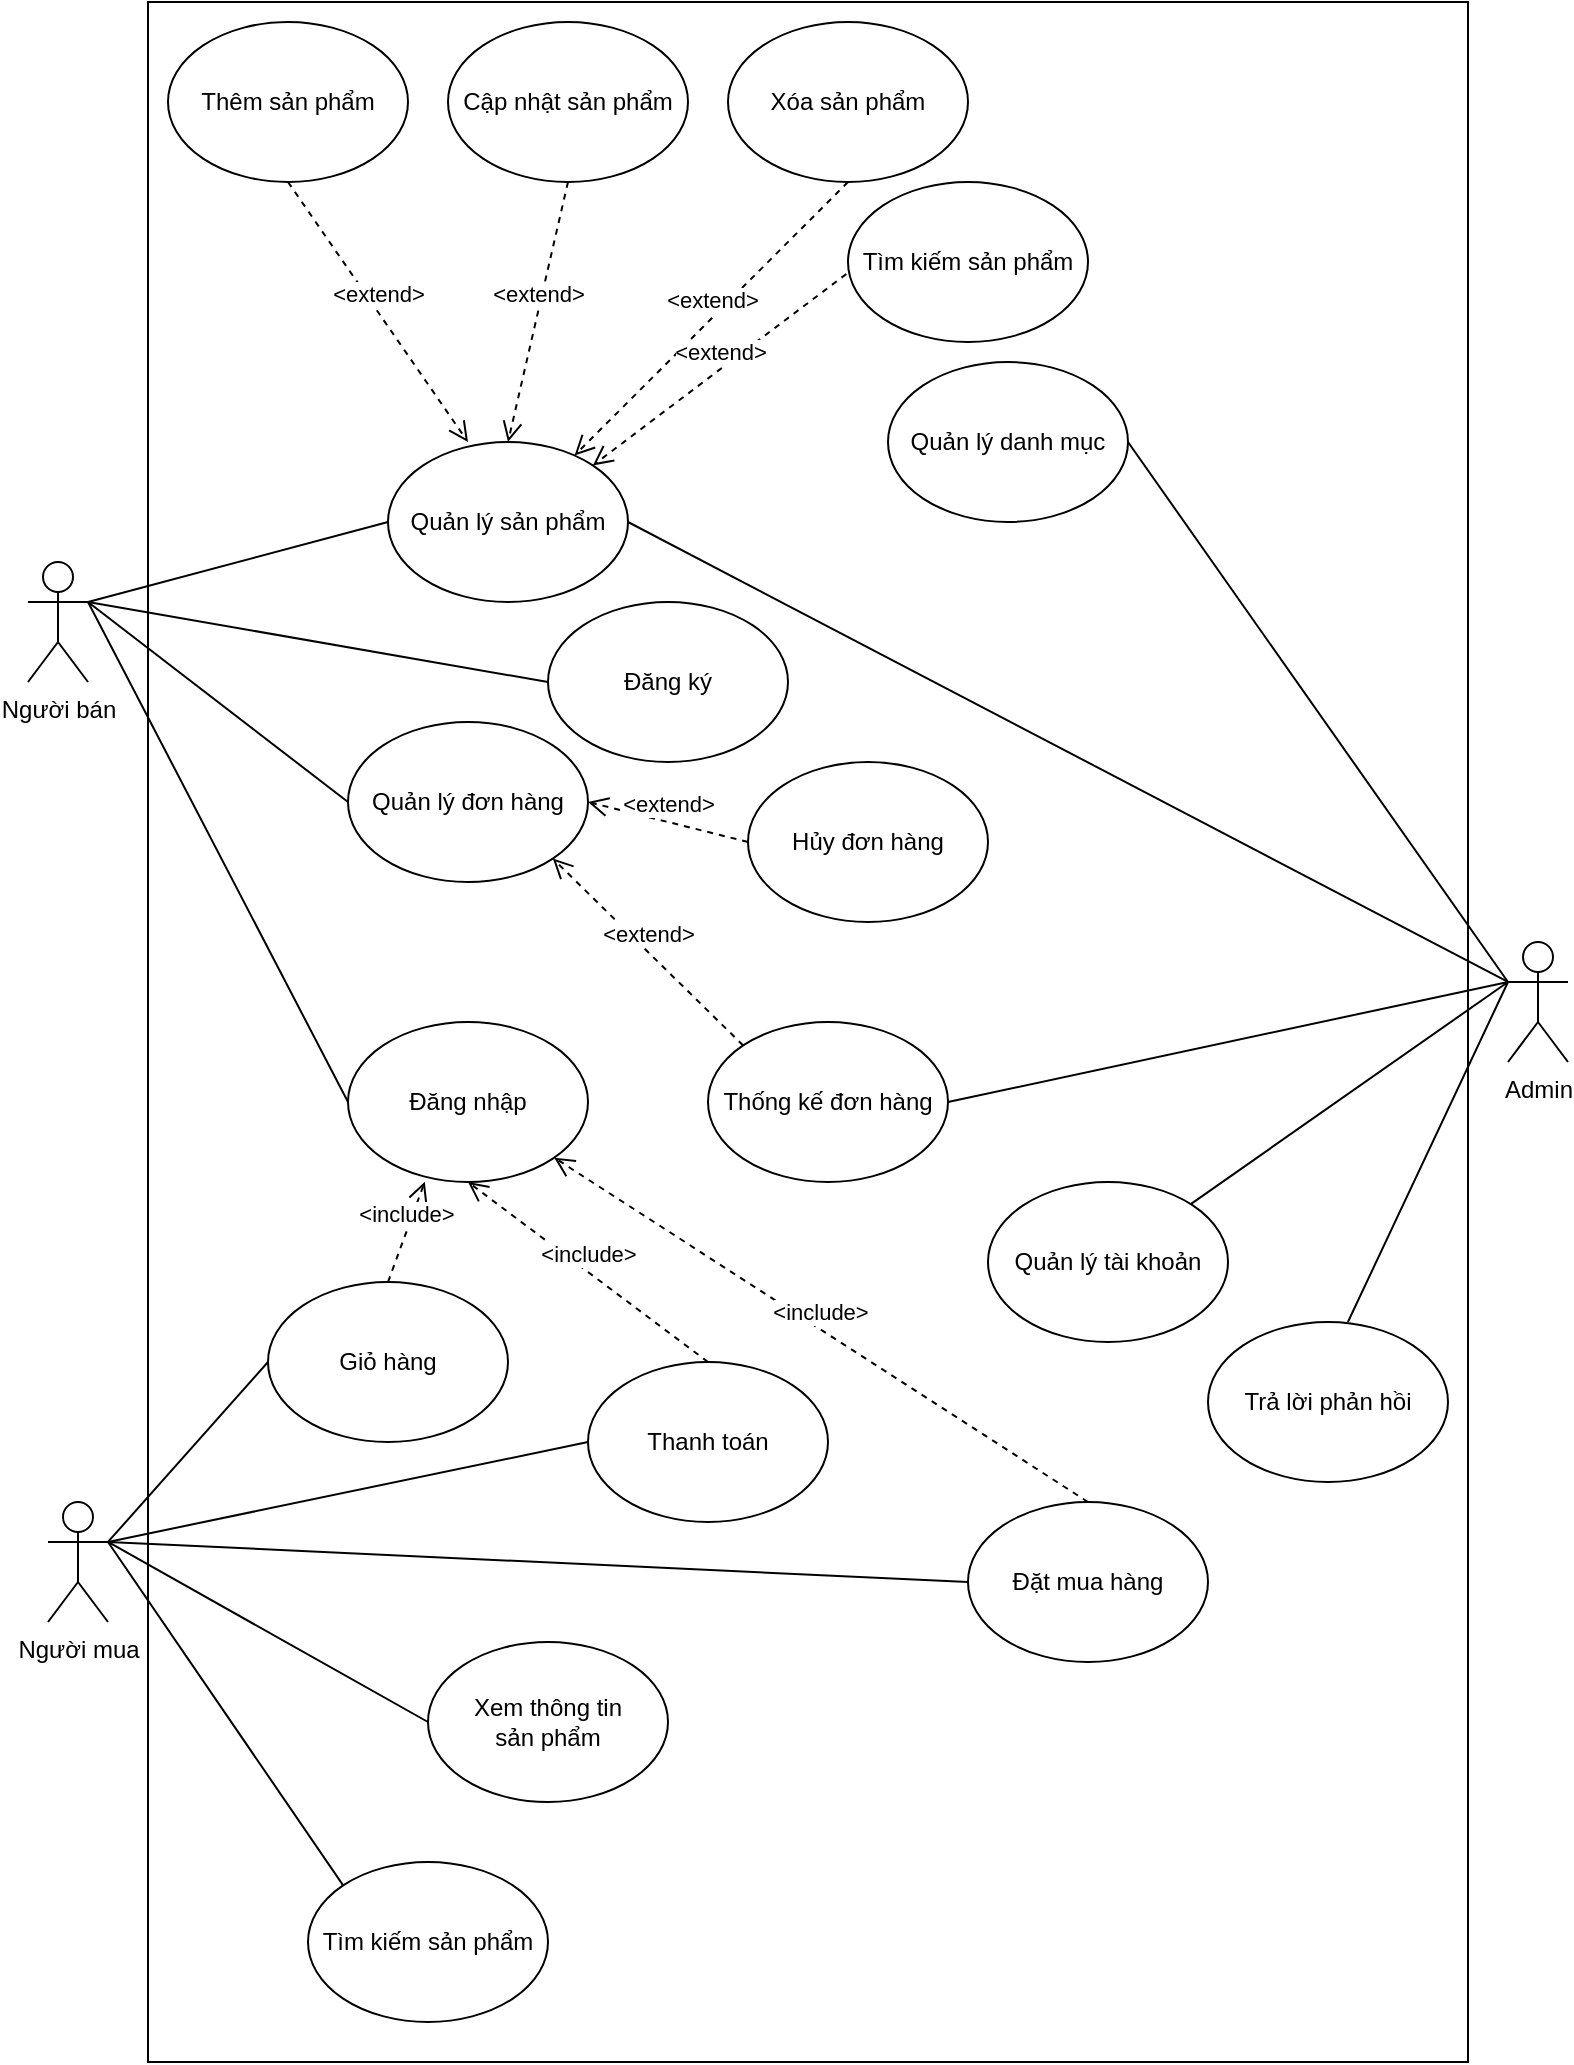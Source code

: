 <mxfile version="15.7.3" type="github">
  <diagram id="Er1QOgM8VE1BA-egS5IX" name="Page-1">
    <mxGraphModel dx="2370" dy="2328" grid="1" gridSize="10" guides="1" tooltips="1" connect="1" arrows="1" fold="1" page="1" pageScale="1" pageWidth="850" pageHeight="1100" math="0" shadow="0">
      <root>
        <mxCell id="0" />
        <mxCell id="1" parent="0" />
        <mxCell id="UiR4635PQUVuIgrAOcTd-1" value="Người bán" style="shape=umlActor;verticalLabelPosition=bottom;verticalAlign=top;html=1;outlineConnect=0;" vertex="1" parent="1">
          <mxGeometry x="40" y="120" width="30" height="60" as="geometry" />
        </mxCell>
        <mxCell id="UiR4635PQUVuIgrAOcTd-2" value="Đăng nhập" style="ellipse;whiteSpace=wrap;html=1;" vertex="1" parent="1">
          <mxGeometry x="200" y="350" width="120" height="80" as="geometry" />
        </mxCell>
        <mxCell id="UiR4635PQUVuIgrAOcTd-3" value="Quản lý sản phẩm" style="ellipse;whiteSpace=wrap;html=1;" vertex="1" parent="1">
          <mxGeometry x="220" y="60" width="120" height="80" as="geometry" />
        </mxCell>
        <mxCell id="UiR4635PQUVuIgrAOcTd-4" value="Quản lý đơn hàng" style="ellipse;whiteSpace=wrap;html=1;" vertex="1" parent="1">
          <mxGeometry x="200" y="200" width="120" height="80" as="geometry" />
        </mxCell>
        <mxCell id="UiR4635PQUVuIgrAOcTd-6" value="Quản lý danh mục" style="ellipse;whiteSpace=wrap;html=1;" vertex="1" parent="1">
          <mxGeometry x="470" y="20" width="120" height="80" as="geometry" />
        </mxCell>
        <mxCell id="UiR4635PQUVuIgrAOcTd-7" value="" style="endArrow=none;html=1;rounded=0;entryX=0;entryY=0.5;entryDx=0;entryDy=0;" edge="1" parent="1" target="UiR4635PQUVuIgrAOcTd-2">
          <mxGeometry width="50" height="50" relative="1" as="geometry">
            <mxPoint x="70" y="140" as="sourcePoint" />
            <mxPoint x="450" y="250" as="targetPoint" />
          </mxGeometry>
        </mxCell>
        <mxCell id="UiR4635PQUVuIgrAOcTd-8" value="" style="endArrow=none;html=1;rounded=0;entryX=0;entryY=0.5;entryDx=0;entryDy=0;" edge="1" parent="1" target="UiR4635PQUVuIgrAOcTd-3">
          <mxGeometry width="50" height="50" relative="1" as="geometry">
            <mxPoint x="70" y="140" as="sourcePoint" />
            <mxPoint x="450" y="250" as="targetPoint" />
          </mxGeometry>
        </mxCell>
        <mxCell id="UiR4635PQUVuIgrAOcTd-9" value="" style="endArrow=none;html=1;rounded=0;entryX=0;entryY=0.5;entryDx=0;entryDy=0;exitX=1;exitY=0.333;exitDx=0;exitDy=0;exitPerimeter=0;" edge="1" parent="1" source="UiR4635PQUVuIgrAOcTd-1" target="UiR4635PQUVuIgrAOcTd-4">
          <mxGeometry width="50" height="50" relative="1" as="geometry">
            <mxPoint x="400" y="300" as="sourcePoint" />
            <mxPoint x="450" y="250" as="targetPoint" />
          </mxGeometry>
        </mxCell>
        <mxCell id="UiR4635PQUVuIgrAOcTd-11" value="Người mua" style="shape=umlActor;verticalLabelPosition=bottom;verticalAlign=top;html=1;outlineConnect=0;" vertex="1" parent="1">
          <mxGeometry x="50" y="590" width="30" height="60" as="geometry" />
        </mxCell>
        <mxCell id="UiR4635PQUVuIgrAOcTd-12" value="Xem thông tin &lt;br&gt;sản phẩm" style="ellipse;whiteSpace=wrap;html=1;" vertex="1" parent="1">
          <mxGeometry x="240" y="660" width="120" height="80" as="geometry" />
        </mxCell>
        <mxCell id="UiR4635PQUVuIgrAOcTd-13" value="Giỏ hàng" style="ellipse;whiteSpace=wrap;html=1;" vertex="1" parent="1">
          <mxGeometry x="160" y="480" width="120" height="80" as="geometry" />
        </mxCell>
        <mxCell id="UiR4635PQUVuIgrAOcTd-14" value="Đặt mua hàng" style="ellipse;whiteSpace=wrap;html=1;" vertex="1" parent="1">
          <mxGeometry x="510" y="590" width="120" height="80" as="geometry" />
        </mxCell>
        <mxCell id="UiR4635PQUVuIgrAOcTd-15" value="Thanh toán" style="ellipse;whiteSpace=wrap;html=1;" vertex="1" parent="1">
          <mxGeometry x="320" y="520" width="120" height="80" as="geometry" />
        </mxCell>
        <mxCell id="UiR4635PQUVuIgrAOcTd-16" value="Tìm kiếm sản phẩm" style="ellipse;whiteSpace=wrap;html=1;" vertex="1" parent="1">
          <mxGeometry x="180" y="770" width="120" height="80" as="geometry" />
        </mxCell>
        <mxCell id="UiR4635PQUVuIgrAOcTd-17" value="Admin" style="shape=umlActor;verticalLabelPosition=bottom;verticalAlign=top;html=1;outlineConnect=0;" vertex="1" parent="1">
          <mxGeometry x="780" y="310" width="30" height="60" as="geometry" />
        </mxCell>
        <mxCell id="UiR4635PQUVuIgrAOcTd-18" value="" style="endArrow=none;html=1;rounded=0;entryX=1;entryY=0.5;entryDx=0;entryDy=0;exitX=0;exitY=0.333;exitDx=0;exitDy=0;exitPerimeter=0;" edge="1" parent="1" source="UiR4635PQUVuIgrAOcTd-17" target="UiR4635PQUVuIgrAOcTd-6">
          <mxGeometry width="50" height="50" relative="1" as="geometry">
            <mxPoint x="400" y="460" as="sourcePoint" />
            <mxPoint x="450" y="410" as="targetPoint" />
          </mxGeometry>
        </mxCell>
        <mxCell id="UiR4635PQUVuIgrAOcTd-19" value="Thêm sản phẩm" style="ellipse;whiteSpace=wrap;html=1;" vertex="1" parent="1">
          <mxGeometry x="110" y="-150" width="120" height="80" as="geometry" />
        </mxCell>
        <mxCell id="UiR4635PQUVuIgrAOcTd-22" value="&amp;lt;extend&amp;gt;" style="html=1;verticalAlign=bottom;endArrow=open;dashed=1;endSize=8;rounded=0;exitX=0.5;exitY=1;exitDx=0;exitDy=0;" edge="1" parent="1" source="UiR4635PQUVuIgrAOcTd-19">
          <mxGeometry relative="1" as="geometry">
            <mxPoint x="470" y="230" as="sourcePoint" />
            <mxPoint x="260" y="60" as="targetPoint" />
          </mxGeometry>
        </mxCell>
        <mxCell id="UiR4635PQUVuIgrAOcTd-23" value="Cập nhật sản phẩm" style="ellipse;whiteSpace=wrap;html=1;" vertex="1" parent="1">
          <mxGeometry x="250" y="-150" width="120" height="80" as="geometry" />
        </mxCell>
        <mxCell id="UiR4635PQUVuIgrAOcTd-24" value="&amp;lt;extend&amp;gt;" style="html=1;verticalAlign=bottom;endArrow=open;dashed=1;endSize=8;rounded=0;exitX=0.5;exitY=1;exitDx=0;exitDy=0;entryX=0.5;entryY=0;entryDx=0;entryDy=0;" edge="1" parent="1" source="UiR4635PQUVuIgrAOcTd-23" target="UiR4635PQUVuIgrAOcTd-3">
          <mxGeometry relative="1" as="geometry">
            <mxPoint x="470" y="230" as="sourcePoint" />
            <mxPoint x="260" y="60" as="targetPoint" />
          </mxGeometry>
        </mxCell>
        <mxCell id="UiR4635PQUVuIgrAOcTd-25" value="Xóa sản phẩm" style="ellipse;whiteSpace=wrap;html=1;" vertex="1" parent="1">
          <mxGeometry x="390" y="-150" width="120" height="80" as="geometry" />
        </mxCell>
        <mxCell id="UiR4635PQUVuIgrAOcTd-26" value="&amp;lt;extend&amp;gt;" style="html=1;verticalAlign=bottom;endArrow=open;dashed=1;endSize=8;rounded=0;exitX=0.5;exitY=1;exitDx=0;exitDy=0;" edge="1" parent="1" source="UiR4635PQUVuIgrAOcTd-25" target="UiR4635PQUVuIgrAOcTd-3">
          <mxGeometry relative="1" as="geometry">
            <mxPoint x="470" y="230" as="sourcePoint" />
            <mxPoint x="260" y="60" as="targetPoint" />
          </mxGeometry>
        </mxCell>
        <mxCell id="UiR4635PQUVuIgrAOcTd-27" value="Hủy đơn hàng" style="ellipse;whiteSpace=wrap;html=1;" vertex="1" parent="1">
          <mxGeometry x="400" y="220" width="120" height="80" as="geometry" />
        </mxCell>
        <mxCell id="UiR4635PQUVuIgrAOcTd-28" value="Thống kế đơn hàng" style="ellipse;whiteSpace=wrap;html=1;" vertex="1" parent="1">
          <mxGeometry x="380" y="350" width="120" height="80" as="geometry" />
        </mxCell>
        <mxCell id="UiR4635PQUVuIgrAOcTd-29" value="&amp;lt;extend&amp;gt;" style="html=1;verticalAlign=bottom;endArrow=open;dashed=1;endSize=8;rounded=0;exitX=0;exitY=0.5;exitDx=0;exitDy=0;entryX=1;entryY=0.5;entryDx=0;entryDy=0;" edge="1" parent="1" source="UiR4635PQUVuIgrAOcTd-27" target="UiR4635PQUVuIgrAOcTd-4">
          <mxGeometry relative="1" as="geometry">
            <mxPoint x="470" y="230" as="sourcePoint" />
            <mxPoint x="260" y="60" as="targetPoint" />
          </mxGeometry>
        </mxCell>
        <mxCell id="UiR4635PQUVuIgrAOcTd-30" value="&amp;lt;include&amp;gt;" style="html=1;verticalAlign=bottom;endArrow=open;dashed=1;endSize=8;rounded=0;exitX=0.5;exitY=0;exitDx=0;exitDy=0;" edge="1" parent="1" source="UiR4635PQUVuIgrAOcTd-14" target="UiR4635PQUVuIgrAOcTd-2">
          <mxGeometry relative="1" as="geometry">
            <mxPoint x="380" y="410" as="sourcePoint" />
            <mxPoint x="240" y="420" as="targetPoint" />
          </mxGeometry>
        </mxCell>
        <mxCell id="UiR4635PQUVuIgrAOcTd-31" value="Tìm kiếm sản phẩm" style="ellipse;whiteSpace=wrap;html=1;" vertex="1" parent="1">
          <mxGeometry x="450" y="-70" width="120" height="80" as="geometry" />
        </mxCell>
        <mxCell id="UiR4635PQUVuIgrAOcTd-32" value="&amp;lt;extend&amp;gt;" style="html=1;verticalAlign=bottom;endArrow=open;dashed=1;endSize=8;rounded=0;exitX=-0.007;exitY=0.575;exitDx=0;exitDy=0;entryX=1;entryY=0;entryDx=0;entryDy=0;exitPerimeter=0;" edge="1" parent="1" source="UiR4635PQUVuIgrAOcTd-31" target="UiR4635PQUVuIgrAOcTd-3">
          <mxGeometry relative="1" as="geometry">
            <mxPoint x="470" y="230" as="sourcePoint" />
            <mxPoint x="260" y="60" as="targetPoint" />
          </mxGeometry>
        </mxCell>
        <mxCell id="UiR4635PQUVuIgrAOcTd-33" value="Đăng ký" style="ellipse;whiteSpace=wrap;html=1;" vertex="1" parent="1">
          <mxGeometry x="300" y="140" width="120" height="80" as="geometry" />
        </mxCell>
        <mxCell id="UiR4635PQUVuIgrAOcTd-34" value="" style="endArrow=none;html=1;rounded=0;entryX=0;entryY=0.5;entryDx=0;entryDy=0;" edge="1" parent="1" target="UiR4635PQUVuIgrAOcTd-33">
          <mxGeometry width="50" height="50" relative="1" as="geometry">
            <mxPoint x="70" y="140" as="sourcePoint" />
            <mxPoint x="450" y="250" as="targetPoint" />
          </mxGeometry>
        </mxCell>
        <mxCell id="UiR4635PQUVuIgrAOcTd-35" value="" style="endArrow=none;html=1;rounded=0;entryX=0;entryY=0.5;entryDx=0;entryDy=0;exitX=1;exitY=0.333;exitDx=0;exitDy=0;exitPerimeter=0;" edge="1" parent="1" source="UiR4635PQUVuIgrAOcTd-11" target="UiR4635PQUVuIgrAOcTd-12">
          <mxGeometry width="50" height="50" relative="1" as="geometry">
            <mxPoint x="70" y="140" as="sourcePoint" />
            <mxPoint x="450" y="250" as="targetPoint" />
          </mxGeometry>
        </mxCell>
        <mxCell id="UiR4635PQUVuIgrAOcTd-36" value="" style="endArrow=none;html=1;rounded=0;entryX=0;entryY=0.5;entryDx=0;entryDy=0;exitX=1;exitY=0.333;exitDx=0;exitDy=0;exitPerimeter=0;" edge="1" parent="1" source="UiR4635PQUVuIgrAOcTd-11" target="UiR4635PQUVuIgrAOcTd-15">
          <mxGeometry width="50" height="50" relative="1" as="geometry">
            <mxPoint x="70" y="140" as="sourcePoint" />
            <mxPoint x="450" y="250" as="targetPoint" />
          </mxGeometry>
        </mxCell>
        <mxCell id="UiR4635PQUVuIgrAOcTd-37" value="" style="endArrow=none;html=1;rounded=0;entryX=0;entryY=0.5;entryDx=0;entryDy=0;exitX=1;exitY=0.333;exitDx=0;exitDy=0;exitPerimeter=0;" edge="1" parent="1" source="UiR4635PQUVuIgrAOcTd-11" target="UiR4635PQUVuIgrAOcTd-13">
          <mxGeometry width="50" height="50" relative="1" as="geometry">
            <mxPoint x="70" y="140" as="sourcePoint" />
            <mxPoint x="450" y="250" as="targetPoint" />
          </mxGeometry>
        </mxCell>
        <mxCell id="UiR4635PQUVuIgrAOcTd-38" value="" style="endArrow=none;html=1;rounded=0;entryX=0;entryY=0.5;entryDx=0;entryDy=0;exitX=1;exitY=0.333;exitDx=0;exitDy=0;exitPerimeter=0;" edge="1" parent="1" source="UiR4635PQUVuIgrAOcTd-11" target="UiR4635PQUVuIgrAOcTd-14">
          <mxGeometry width="50" height="50" relative="1" as="geometry">
            <mxPoint x="70" y="140" as="sourcePoint" />
            <mxPoint x="450" y="250" as="targetPoint" />
          </mxGeometry>
        </mxCell>
        <mxCell id="UiR4635PQUVuIgrAOcTd-39" value="&amp;lt;include&amp;gt;" style="html=1;verticalAlign=bottom;endArrow=open;dashed=1;endSize=8;rounded=0;exitX=0.5;exitY=0;exitDx=0;exitDy=0;entryX=0.5;entryY=1;entryDx=0;entryDy=0;" edge="1" parent="1" source="UiR4635PQUVuIgrAOcTd-15" target="UiR4635PQUVuIgrAOcTd-2">
          <mxGeometry relative="1" as="geometry">
            <mxPoint x="380" y="410" as="sourcePoint" />
            <mxPoint x="240" y="420" as="targetPoint" />
          </mxGeometry>
        </mxCell>
        <mxCell id="UiR4635PQUVuIgrAOcTd-40" value="&amp;lt;include&amp;gt;" style="html=1;verticalAlign=bottom;endArrow=open;dashed=1;endSize=8;rounded=0;exitX=0.5;exitY=0;exitDx=0;exitDy=0;entryX=0.32;entryY=0.998;entryDx=0;entryDy=0;entryPerimeter=0;" edge="1" parent="1" source="UiR4635PQUVuIgrAOcTd-13" target="UiR4635PQUVuIgrAOcTd-2">
          <mxGeometry relative="1" as="geometry">
            <mxPoint x="380" y="410" as="sourcePoint" />
            <mxPoint x="240" y="420" as="targetPoint" />
          </mxGeometry>
        </mxCell>
        <mxCell id="UiR4635PQUVuIgrAOcTd-41" value="" style="endArrow=none;html=1;rounded=0;entryX=0;entryY=0;entryDx=0;entryDy=0;exitX=1;exitY=0.333;exitDx=0;exitDy=0;exitPerimeter=0;" edge="1" parent="1" source="UiR4635PQUVuIgrAOcTd-11" target="UiR4635PQUVuIgrAOcTd-16">
          <mxGeometry width="50" height="50" relative="1" as="geometry">
            <mxPoint x="70" y="140" as="sourcePoint" />
            <mxPoint x="450" y="250" as="targetPoint" />
          </mxGeometry>
        </mxCell>
        <mxCell id="UiR4635PQUVuIgrAOcTd-42" value="" style="endArrow=none;html=1;rounded=0;entryX=1;entryY=0.5;entryDx=0;entryDy=0;exitX=0;exitY=0.333;exitDx=0;exitDy=0;exitPerimeter=0;" edge="1" parent="1" source="UiR4635PQUVuIgrAOcTd-17" target="UiR4635PQUVuIgrAOcTd-3">
          <mxGeometry width="50" height="50" relative="1" as="geometry">
            <mxPoint x="400" y="460" as="sourcePoint" />
            <mxPoint x="450" y="410" as="targetPoint" />
          </mxGeometry>
        </mxCell>
        <mxCell id="UiR4635PQUVuIgrAOcTd-44" value="&amp;lt;extend&amp;gt;" style="html=1;verticalAlign=bottom;endArrow=open;dashed=1;endSize=8;rounded=0;exitX=0;exitY=0;exitDx=0;exitDy=0;entryX=1;entryY=1;entryDx=0;entryDy=0;" edge="1" parent="1" source="UiR4635PQUVuIgrAOcTd-28" target="UiR4635PQUVuIgrAOcTd-4">
          <mxGeometry relative="1" as="geometry">
            <mxPoint x="470" y="230" as="sourcePoint" />
            <mxPoint x="260" y="60" as="targetPoint" />
          </mxGeometry>
        </mxCell>
        <mxCell id="UiR4635PQUVuIgrAOcTd-45" value="" style="endArrow=none;html=1;rounded=0;entryX=1;entryY=0.5;entryDx=0;entryDy=0;exitX=0;exitY=0.333;exitDx=0;exitDy=0;exitPerimeter=0;" edge="1" parent="1" source="UiR4635PQUVuIgrAOcTd-17" target="UiR4635PQUVuIgrAOcTd-28">
          <mxGeometry width="50" height="50" relative="1" as="geometry">
            <mxPoint x="400" y="460" as="sourcePoint" />
            <mxPoint x="450" y="410" as="targetPoint" />
          </mxGeometry>
        </mxCell>
        <mxCell id="UiR4635PQUVuIgrAOcTd-46" value="Quản lý tài khoản" style="ellipse;whiteSpace=wrap;html=1;" vertex="1" parent="1">
          <mxGeometry x="520" y="430" width="120" height="80" as="geometry" />
        </mxCell>
        <mxCell id="UiR4635PQUVuIgrAOcTd-47" value="" style="endArrow=none;html=1;rounded=0;exitX=0;exitY=0.333;exitDx=0;exitDy=0;exitPerimeter=0;" edge="1" parent="1" source="UiR4635PQUVuIgrAOcTd-17" target="UiR4635PQUVuIgrAOcTd-46">
          <mxGeometry width="50" height="50" relative="1" as="geometry">
            <mxPoint x="400" y="460" as="sourcePoint" />
            <mxPoint x="450" y="410" as="targetPoint" />
          </mxGeometry>
        </mxCell>
        <mxCell id="UiR4635PQUVuIgrAOcTd-48" value="Trả lời phản hồi" style="ellipse;whiteSpace=wrap;html=1;" vertex="1" parent="1">
          <mxGeometry x="630" y="500" width="120" height="80" as="geometry" />
        </mxCell>
        <mxCell id="UiR4635PQUVuIgrAOcTd-49" value="" style="endArrow=none;html=1;rounded=0;exitX=0;exitY=0.333;exitDx=0;exitDy=0;exitPerimeter=0;entryX=0.583;entryY=0;entryDx=0;entryDy=0;entryPerimeter=0;" edge="1" parent="1" source="UiR4635PQUVuIgrAOcTd-17" target="UiR4635PQUVuIgrAOcTd-48">
          <mxGeometry width="50" height="50" relative="1" as="geometry">
            <mxPoint x="400" y="460" as="sourcePoint" />
            <mxPoint x="450" y="410" as="targetPoint" />
          </mxGeometry>
        </mxCell>
        <mxCell id="UiR4635PQUVuIgrAOcTd-50" value="" style="rounded=0;whiteSpace=wrap;html=1;fillColor=none;" vertex="1" parent="1">
          <mxGeometry x="100" y="-160" width="660" height="1030" as="geometry" />
        </mxCell>
      </root>
    </mxGraphModel>
  </diagram>
</mxfile>
